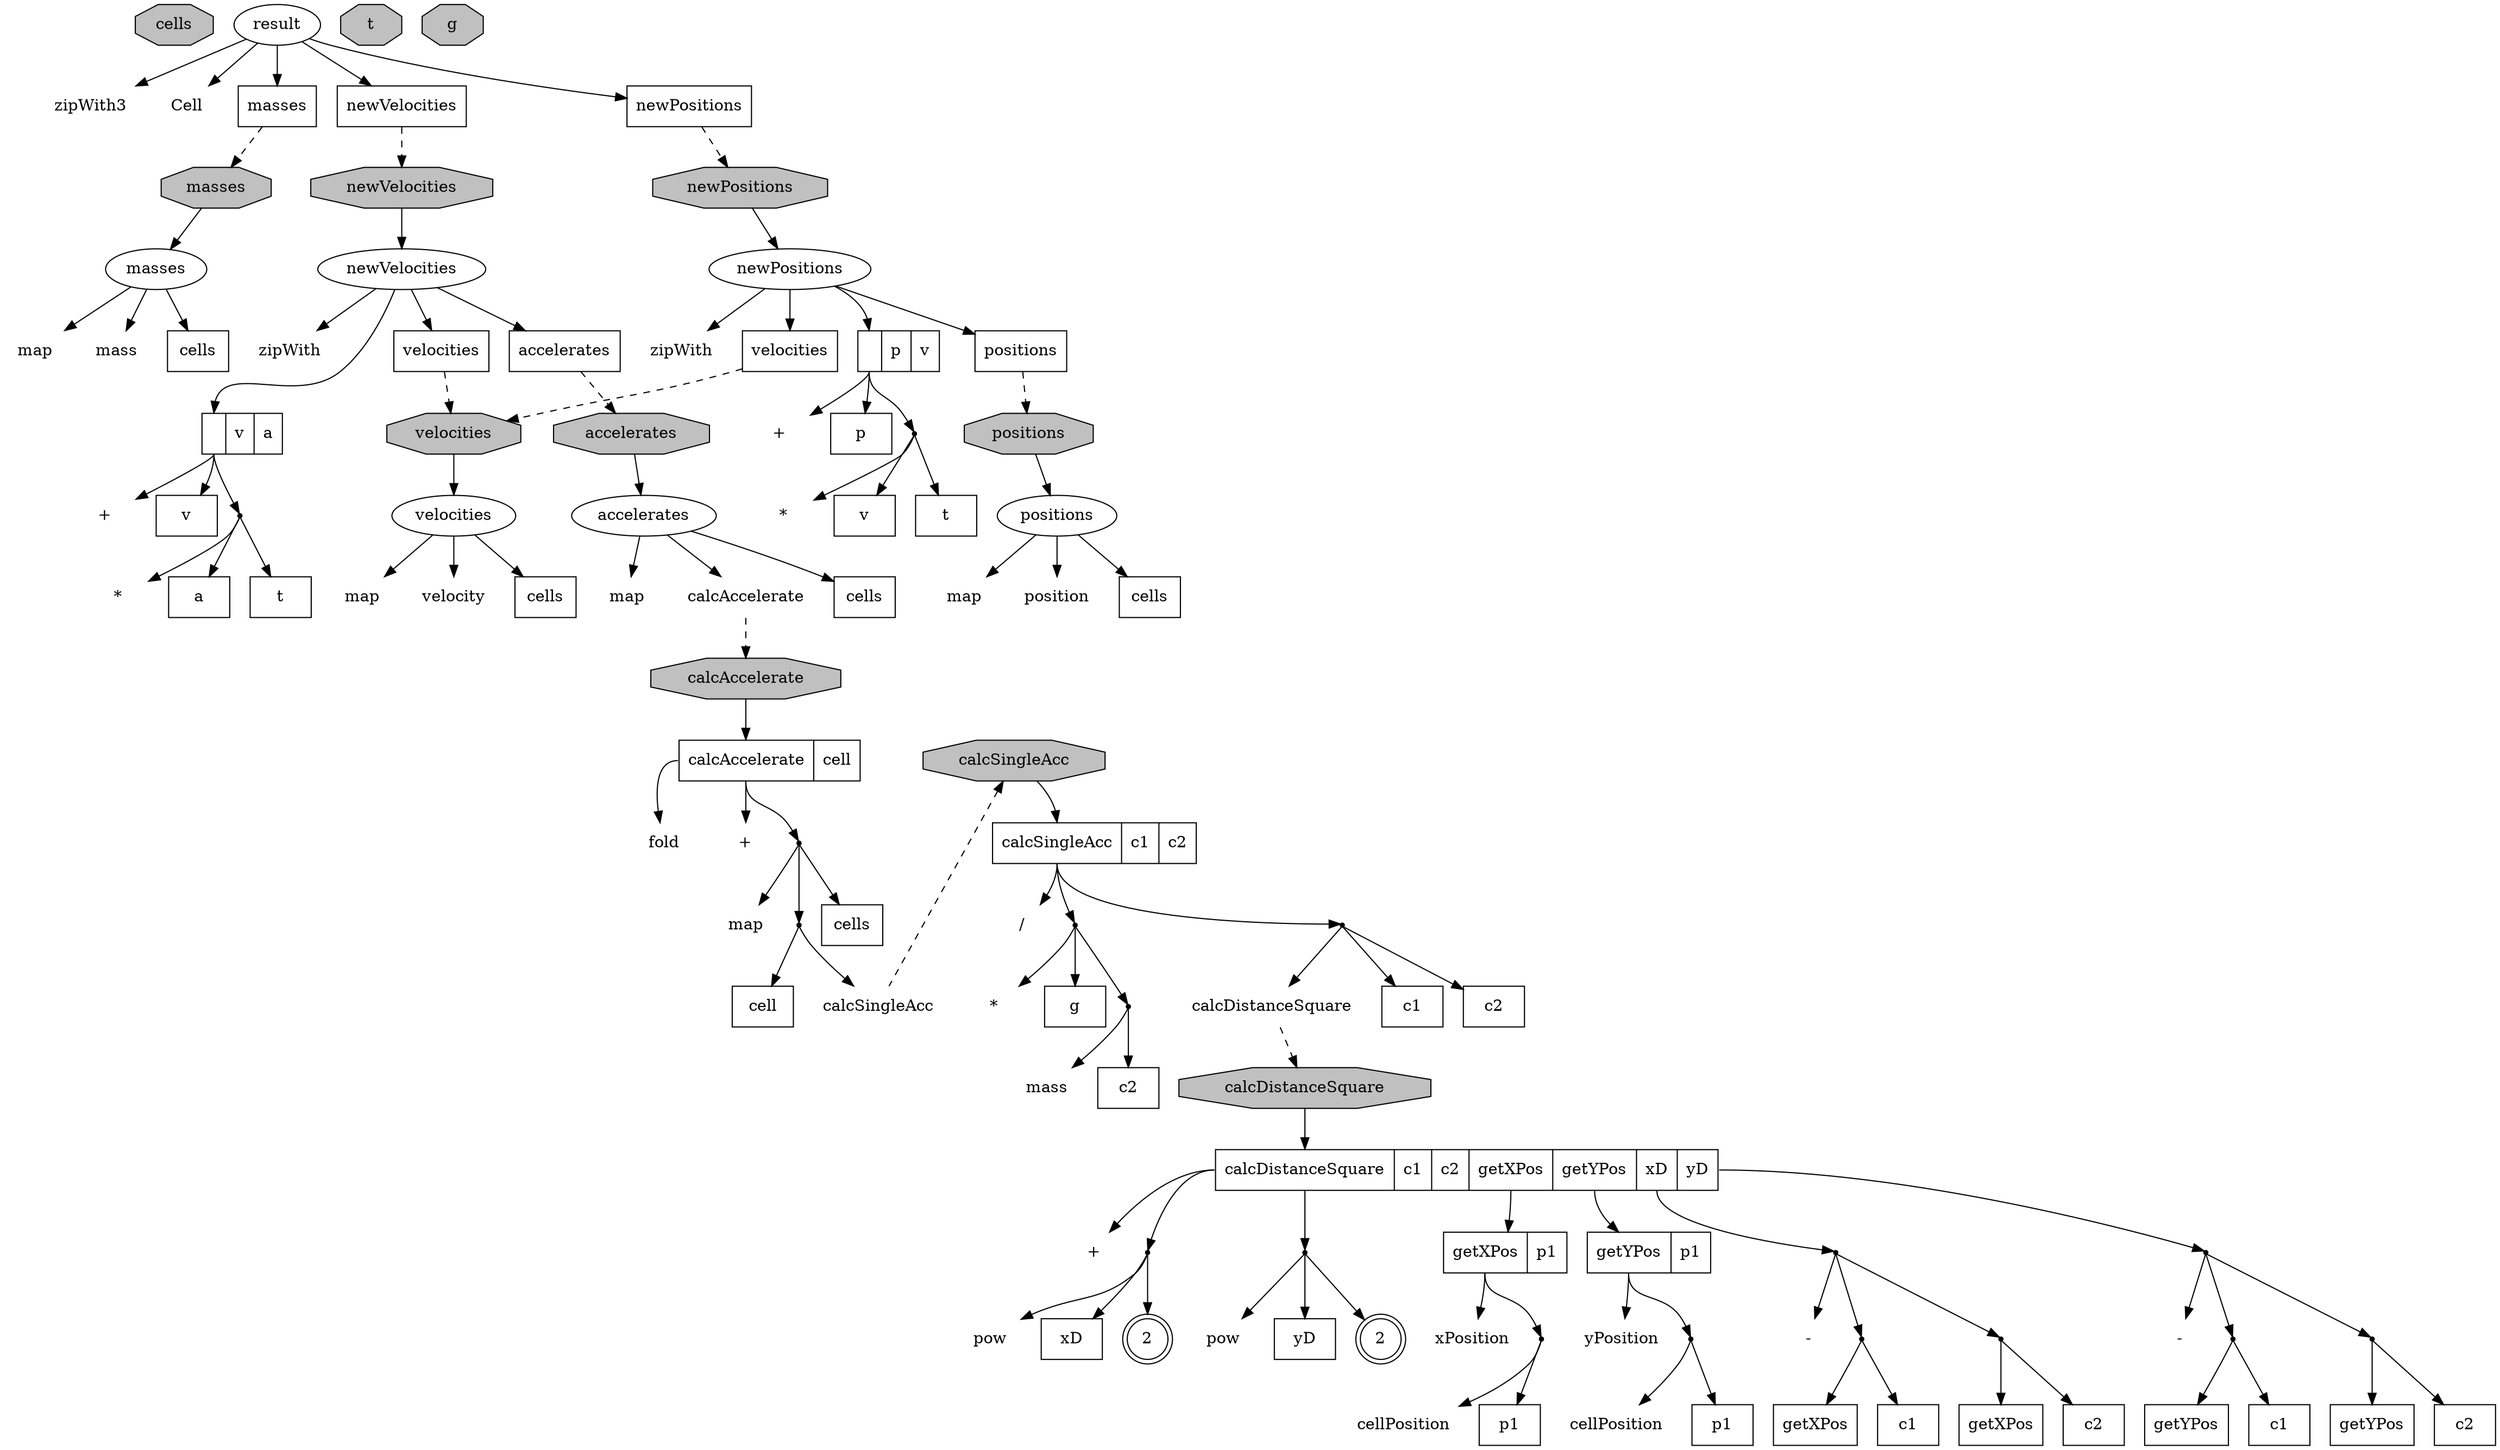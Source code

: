 digraph "G" {
	graph [
		fontsize = "14"
		fontname = "Times-Roman"
		fontcolor = "black"
	]
	node [
		fontsize = "14"
		fontname = "Times-Roman"
		fontcolor = "black"
		shape = "ellipse"
		style = "solid"
	]
	edge [
		fontsize = "14"
		fontname = "Times-Roman"
		fontcolor = "black"
		style = "solid"
	]
	"varscells" [
		fontsize = "14"
		fontname = "Times-Roman"
		fontcolor = "black"
		fillcolor = "gray"
		label = "cells"
		shape = "octagon"
		style = "filled"
	]
	"varsmasses" [
		fontsize = "14"
		fontname = "Times-Roman"
		fontcolor = "black"
		fillcolor = "gray"
		label = "masses"
		shape = "octagon"
		style = "filled"
	]
	"varspositions" [
		fontsize = "14"
		fontname = "Times-Roman"
		fontcolor = "black"
		fillcolor = "gray"
		label = "positions"
		shape = "octagon"
		style = "filled"
	]
	"varsvelocities" [
		fontsize = "14"
		fontname = "Times-Roman"
		fontcolor = "black"
		fillcolor = "gray"
		label = "velocities"
		shape = "octagon"
		style = "filled"
	]
	"varsaccelerates" [
		fontsize = "14"
		fontname = "Times-Roman"
		fontcolor = "black"
		fillcolor = "gray"
		label = "accelerates"
		shape = "octagon"
		style = "filled"
	]
	"varsnewvelocities" [
		fontsize = "14"
		fontname = "Times-Roman"
		fontcolor = "black"
		fillcolor = "gray"
		label = "newVelocities"
		shape = "octagon"
		style = "filled"
	]
	"varsnewpositions" [
		fontsize = "14"
		fontname = "Times-Roman"
		fontcolor = "black"
		fillcolor = "gray"
		label = "newPositions"
		shape = "octagon"
		style = "filled"
	]
	"varst" [
		fontsize = "14"
		fontname = "Times-Roman"
		fontcolor = "black"
		fillcolor = "gray"
		label = "t"
		shape = "octagon"
		style = "filled"
	]
	"varsg" [
		fontsize = "14"
		fontname = "Times-Roman"
		fontcolor = "black"
		fillcolor = "gray"
		label = "g"
		shape = "octagon"
		style = "filled"
	]
	"varscsa" [
		fontsize = "14"
		fontname = "Times-Roman"
		fontcolor = "black"
		fillcolor = "gray"
		label = "calcSingleAcc"
		shape = "octagon"
		style = "filled"
	]
	"varsca" [
		fontsize = "14"
		fontname = "Times-Roman"
		fontcolor = "black"
		fillcolor = "gray"
		label = "calcAccelerate"
		shape = "octagon"
		style = "filled"
	]
	"varscds" [
		fontsize = "14"
		fontname = "Times-Roman"
		fontcolor = "black"
		fillcolor = "gray"
		label = "calcDistanceSquare"
		shape = "octagon"
		style = "filled"
	]
	"ncsroot" [
		fontsize = "14"
		fontname = "Times-Roman"
		fontcolor = "black"
		label = "result"
		shape = "ellipse"
		style = "solid"
	]
	"ncszw3" [
		fontsize = "14"
		fontname = "Times-Roman"
		fontcolor = "black"
		label = "zipWith3"
		shape = "plaintext"
		style = "solid"
	]
	"ncsmkc" [
		fontsize = "14"
		fontname = "Times-Roman"
		fontcolor = "black"
		label = "Cell"
		shape = "plaintext"
		style = "solid"
	]
	"ncsms" [
		fontsize = "14"
		fontname = "Times-Roman"
		fontcolor = "black"
		label = "masses"
		shape = "box"
		style = "solid"
	]
	"ncsnvs" [
		fontsize = "14"
		fontname = "Times-Roman"
		fontcolor = "black"
		label = "newVelocities"
		shape = "box"
		style = "solid"
	]
	"ncsnps" [
		fontsize = "14"
		fontname = "Times-Roman"
		fontcolor = "black"
		label = "newPositions"
		shape = "box"
		style = "solid"
	]
	"msroot" [
		fontsize = "14"
		fontname = "Times-Roman"
		fontcolor = "black"
		label = "masses"
		shape = "ellipse"
		style = "solid"
	]
	"msmap" [
		fontsize = "14"
		fontname = "Times-Roman"
		fontcolor = "black"
		label = "map"
		shape = "plaintext"
		style = "solid"
	]
	"msmass" [
		fontsize = "14"
		fontname = "Times-Roman"
		fontcolor = "black"
		label = "mass"
		shape = "plaintext"
		style = "solid"
	]
	"mscells" [
		fontsize = "14"
		fontname = "Times-Roman"
		fontcolor = "black"
		label = "cells"
		shape = "box"
		style = "solid"
	]
	"psroot" [
		fontsize = "14"
		fontname = "Times-Roman"
		fontcolor = "black"
		label = "positions"
		shape = "ellipse"
		style = "solid"
	]
	"psmap" [
		fontsize = "14"
		fontname = "Times-Roman"
		fontcolor = "black"
		label = "map"
		shape = "plaintext"
		style = "solid"
	]
	"psposition" [
		fontsize = "14"
		fontname = "Times-Roman"
		fontcolor = "black"
		label = "position"
		shape = "plaintext"
		style = "solid"
	]
	"pscells" [
		fontsize = "14"
		fontname = "Times-Roman"
		fontcolor = "black"
		label = "cells"
		shape = "box"
		style = "solid"
	]
	"vsroot" [
		fontsize = "14"
		fontname = "Times-Roman"
		fontcolor = "black"
		label = "velocities"
		shape = "ellipse"
		style = "solid"
	]
	"vsmap" [
		fontsize = "14"
		fontname = "Times-Roman"
		fontcolor = "black"
		label = "map"
		shape = "plaintext"
		style = "solid"
	]
	"vsvelocity" [
		fontsize = "14"
		fontname = "Times-Roman"
		fontcolor = "black"
		label = "velocity"
		shape = "plaintext"
		style = "solid"
	]
	"vscells" [
		fontsize = "14"
		fontname = "Times-Roman"
		fontcolor = "black"
		label = "cells"
		shape = "box"
		style = "solid"
	]
	"cdsroot" [
		fontsize = "14"
		fontname = "Times-Roman"
		fontcolor = "black"
		label = "<p> calcDistanceSquare | c1 | c2 | <gx> getXPos | <gy> getYPos | <xd> xD | <yd> yD "
		shape = "record"
		style = "solid"
	]
	"cdsplus" [
		fontsize = "14"
		fontname = "Times-Roman"
		fontcolor = "black"
		label = "+"
		shape = "plaintext"
		style = "solid"
	]
	"cdst1" [
		fontsize = "14"
		fontname = "Times-Roman"
		fontcolor = "black"
		shape = "point"
		style = "solid"
	]
	"cdst2" [
		fontsize = "14"
		fontname = "Times-Roman"
		fontcolor = "black"
		shape = "point"
		style = "solid"
	]
	"cdspow1" [
		fontsize = "14"
		fontname = "Times-Roman"
		fontcolor = "black"
		label = "pow"
		shape = "plaintext"
		style = "solid"
	]
	"cdsxd" [
		fontsize = "14"
		fontname = "Times-Roman"
		fontcolor = "black"
		label = "xD"
		shape = "box"
		style = "solid"
	]
	"cdsl1" [
		fontsize = "14"
		fontname = "Times-Roman"
		fontcolor = "black"
		label = "2"
		shape = "doublecircle"
		style = "solid"
	]
	"cdspow2" [
		fontsize = "14"
		fontname = "Times-Roman"
		fontcolor = "black"
		label = "pow"
		shape = "plaintext"
		style = "solid"
	]
	"cdsyd" [
		fontsize = "14"
		fontname = "Times-Roman"
		fontcolor = "black"
		label = "yD"
		shape = "box"
		style = "solid"
	]
	"cdsl2" [
		fontsize = "14"
		fontname = "Times-Roman"
		fontcolor = "black"
		label = "2"
		shape = "doublecircle"
		style = "solid"
	]
	"cdsgx" [
		fontsize = "14"
		fontname = "Times-Roman"
		fontcolor = "black"
		label = "<p> getXPos | p1"
		shape = "record"
		style = "solid"
	]
	"cdsgy" [
		fontsize = "14"
		fontname = "Times-Roman"
		fontcolor = "black"
		label = "<p> getYPos | p1"
		shape = "record"
		style = "solid"
	]
	"cdsgxxp" [
		fontsize = "14"
		fontname = "Times-Roman"
		fontcolor = "black"
		label = "xPosition"
		shape = "plaintext"
		style = "solid"
	]
	"cdsgxt1" [
		fontsize = "14"
		fontname = "Times-Roman"
		fontcolor = "black"
		shape = "point"
		style = "solid"
	]
	"cdsgxcp" [
		fontsize = "14"
		fontname = "Times-Roman"
		fontcolor = "black"
		label = "cellPosition"
		shape = "plaintext"
		style = "solid"
	]
	"cdsgxp1" [
		fontsize = "14"
		fontname = "Times-Roman"
		fontcolor = "black"
		label = "p1"
		shape = "box"
		style = "solid"
	]
	"cdsgyyp" [
		fontsize = "14"
		fontname = "Times-Roman"
		fontcolor = "black"
		label = "yPosition"
		shape = "plaintext"
		style = "solid"
	]
	"cdsgyt1" [
		fontsize = "14"
		fontname = "Times-Roman"
		fontcolor = "black"
		shape = "point"
		style = "solid"
	]
	"cdsgycp" [
		fontsize = "14"
		fontname = "Times-Roman"
		fontcolor = "black"
		label = "cellPosition"
		shape = "plaintext"
		style = "solid"
	]
	"cdsgyp1" [
		fontsize = "14"
		fontname = "Times-Roman"
		fontcolor = "black"
		label = "p1"
		shape = "box"
		style = "solid"
	]
	"cdsxdt" [
		fontsize = "14"
		fontname = "Times-Roman"
		fontcolor = "black"
		shape = "point"
		style = "solid"
	]
	"cdsydt" [
		fontsize = "14"
		fontname = "Times-Roman"
		fontcolor = "black"
		shape = "point"
		style = "solid"
	]
	"cdsxdtminus" [
		fontsize = "14"
		fontname = "Times-Roman"
		fontcolor = "black"
		label = "-"
		shape = "plaintext"
		style = "solid"
	]
	"cdsxdtt1" [
		fontsize = "14"
		fontname = "Times-Roman"
		fontcolor = "black"
		shape = "point"
		style = "solid"
	]
	"cdsxdtt2" [
		fontsize = "14"
		fontname = "Times-Roman"
		fontcolor = "black"
		shape = "point"
		style = "solid"
	]
	"cdsxdtgx1" [
		fontsize = "14"
		fontname = "Times-Roman"
		fontcolor = "black"
		label = "getXPos"
		shape = "box"
		style = "solid"
	]
	"cdsxdtgx2" [
		fontsize = "14"
		fontname = "Times-Roman"
		fontcolor = "black"
		label = "getXPos"
		shape = "box"
		style = "solid"
	]
	"cdsxdtc1" [
		fontsize = "14"
		fontname = "Times-Roman"
		fontcolor = "black"
		label = "c1"
		shape = "box"
		style = "solid"
	]
	"cdsxdtc2" [
		fontsize = "14"
		fontname = "Times-Roman"
		fontcolor = "black"
		label = "c2"
		shape = "box"
		style = "solid"
	]
	"cdsydtminus" [
		fontsize = "14"
		fontname = "Times-Roman"
		fontcolor = "black"
		label = "-"
		shape = "plaintext"
		style = "solid"
	]
	"cdsydtt1" [
		fontsize = "14"
		fontname = "Times-Roman"
		fontcolor = "black"
		shape = "point"
		style = "solid"
	]
	"cdsydtt2" [
		fontsize = "14"
		fontname = "Times-Roman"
		fontcolor = "black"
		shape = "point"
		style = "solid"
	]
	"cdsydtgy1" [
		fontsize = "14"
		fontname = "Times-Roman"
		fontcolor = "black"
		label = "getYPos"
		shape = "box"
		style = "solid"
	]
	"cdsydtgy2" [
		fontsize = "14"
		fontname = "Times-Roman"
		fontcolor = "black"
		label = "getYPos"
		shape = "box"
		style = "solid"
	]
	"cdsydtc1" [
		fontsize = "14"
		fontname = "Times-Roman"
		fontcolor = "black"
		label = "c1"
		shape = "box"
		style = "solid"
	]
	"cdsydtc2" [
		fontsize = "14"
		fontname = "Times-Roman"
		fontcolor = "black"
		label = "c2"
		shape = "box"
		style = "solid"
	]
	"csaroot" [
		fontsize = "14"
		fontname = "Times-Roman"
		fontcolor = "black"
		label = "<p> calcSingleAcc | c1 | c2"
		shape = "record"
		style = "solid"
	]
	"csadiv" [
		fontsize = "14"
		fontname = "Times-Roman"
		fontcolor = "black"
		label = "/"
		shape = "plaintext"
		style = "solid"
	]
	"csat1" [
		fontsize = "14"
		fontname = "Times-Roman"
		fontcolor = "black"
		label = ""
		shape = "point"
		style = "solid"
	]
	"csamul" [
		fontsize = "14"
		fontname = "Times-Roman"
		fontcolor = "black"
		label = "*"
		shape = "plaintext"
		style = "solid"
	]
	"csag" [
		fontsize = "14"
		fontname = "Times-Roman"
		fontcolor = "black"
		label = "g"
		shape = "box"
		style = "solid"
	]
	"csat3" [
		fontsize = "14"
		fontname = "Times-Roman"
		fontcolor = "black"
		label = ""
		shape = "point"
		style = "solid"
	]
	"csamass" [
		fontsize = "14"
		fontname = "Times-Roman"
		fontcolor = "black"
		label = "mass"
		shape = "plaintext"
		style = "solid"
	]
	"csac21" [
		fontsize = "14"
		fontname = "Times-Roman"
		fontcolor = "black"
		label = "c2"
		shape = "box"
		style = "solid"
	]
	"csat2" [
		fontsize = "14"
		fontname = "Times-Roman"
		fontcolor = "black"
		label = ""
		shape = "point"
		style = "solid"
	]
	"csacds" [
		fontsize = "14"
		fontname = "Times-Roman"
		fontcolor = "black"
		label = "calcDistanceSquare"
		shape = "plaintext"
		style = "solid"
	]
	"csac1" [
		fontsize = "14"
		fontname = "Times-Roman"
		fontcolor = "black"
		label = "c1"
		shape = "box"
		style = "solid"
	]
	"csac22" [
		fontsize = "14"
		fontname = "Times-Roman"
		fontcolor = "black"
		label = "c2"
		shape = "box"
		style = "solid"
	]
	"caroot" [
		fontsize = "14"
		fontname = "Times-Roman"
		fontcolor = "black"
		label = "<p> calcAccelerate | cell"
		shape = "record"
		style = "solid"
	]
	"cafold" [
		fontsize = "14"
		fontname = "Times-Roman"
		fontcolor = "black"
		label = "fold"
		shape = "plaintext"
		style = "solid"
	]
	"caplus" [
		fontsize = "14"
		fontname = "Times-Roman"
		fontcolor = "black"
		label = "+"
		shape = "plaintext"
		style = "solid"
	]
	"cat1" [
		fontsize = "14"
		fontname = "Times-Roman"
		fontcolor = "black"
		label = ""
		shape = "point"
		style = "solid"
	]
	"camap" [
		fontsize = "14"
		fontname = "Times-Roman"
		fontcolor = "black"
		label = "map"
		shape = "plaintext"
		style = "solid"
	]
	"cat2" [
		fontsize = "14"
		fontname = "Times-Roman"
		fontcolor = "black"
		label = ""
		shape = "point"
		style = "solid"
	]
	"cacsa" [
		fontsize = "14"
		fontname = "Times-Roman"
		fontcolor = "black"
		label = "calcSingleAcc"
		shape = "plaintext"
		style = "solid"
	]
	"cacell" [
		fontsize = "14"
		fontname = "Times-Roman"
		fontcolor = "black"
		label = "cell"
		shape = "box"
		style = "solid"
	]
	"cacells" [
		fontsize = "14"
		fontname = "Times-Roman"
		fontcolor = "black"
		label = "cells"
		shape = "box"
		style = "solid"
	]
	"asroot" [
		fontsize = "14"
		fontname = "Times-Roman"
		fontcolor = "black"
		label = "accelerates"
		shape = "ellipse"
		style = "solid"
	]
	"asmap" [
		fontsize = "14"
		fontname = "Times-Roman"
		fontcolor = "black"
		label = "map"
		shape = "plaintext"
		style = "solid"
	]
	"asca" [
		fontsize = "14"
		fontname = "Times-Roman"
		fontcolor = "black"
		label = "calcAccelerate"
		shape = "plaintext"
		style = "solid"
	]
	"ascells" [
		fontsize = "14"
		fontname = "Times-Roman"
		fontcolor = "black"
		label = "cells"
		shape = "box"
		style = "solid"
	]
	"nvsroot" [
		fontsize = "14"
		fontname = "Times-Roman"
		fontcolor = "black"
		label = "newVelocities"
		shape = "ellipse"
		style = "solid"
	]
	"nvszw" [
		fontsize = "14"
		fontname = "Times-Roman"
		fontcolor = "black"
		label = "zipWith"
		shape = "plaintext"
		style = "solid"
	]
	"nvslbd1root" [
		fontsize = "14"
		fontname = "Times-Roman"
		fontcolor = "black"
		label = "<p> | v | a"
		shape = "record"
		style = "solid"
	]
	"nvslbd1plus" [
		fontsize = "14"
		fontname = "Times-Roman"
		fontcolor = "black"
		label = "+"
		shape = "plaintext"
		style = "solid"
	]
	"nvslbd1v" [
		fontsize = "14"
		fontname = "Times-Roman"
		fontcolor = "black"
		label = "v"
		shape = "box"
		style = "solid"
	]
	"nvslbd1t1" [
		fontsize = "14"
		fontname = "Times-Roman"
		fontcolor = "black"
		label = ""
		shape = "point"
		style = "solid"
	]
	"nvslbd1mul" [
		fontsize = "14"
		fontname = "Times-Roman"
		fontcolor = "black"
		label = "*"
		shape = "plaintext"
		style = "solid"
	]
	"nvslbd1a" [
		fontsize = "14"
		fontname = "Times-Roman"
		fontcolor = "black"
		label = "a"
		shape = "box"
		style = "solid"
	]
	"nvslbd1t" [
		fontsize = "14"
		fontname = "Times-Roman"
		fontcolor = "black"
		label = "t"
		shape = "box"
		style = "solid"
	]
	"nvsvelocities" [
		fontsize = "14"
		fontname = "Times-Roman"
		fontcolor = "black"
		label = "velocities"
		shape = "box"
		style = "solid"
	]
	"nvsaccelerates" [
		fontsize = "14"
		fontname = "Times-Roman"
		fontcolor = "black"
		label = "accelerates"
		shape = "box"
		style = "solid"
	]
	"npsroot" [
		fontsize = "14"
		fontname = "Times-Roman"
		fontcolor = "black"
		label = "newPositions"
		shape = "ellipse"
		style = "solid"
	]
	"npszw" [
		fontsize = "14"
		fontname = "Times-Roman"
		fontcolor = "black"
		label = "zipWith"
		shape = "plaintext"
		style = "solid"
	]
	"npslbd1root" [
		fontsize = "14"
		fontname = "Times-Roman"
		fontcolor = "black"
		label = "<p> | p | v"
		shape = "record"
		style = "solid"
	]
	"npslbd1plus" [
		fontsize = "14"
		fontname = "Times-Roman"
		fontcolor = "black"
		label = "+"
		shape = "plaintext"
		style = "solid"
	]
	"npslbd1p" [
		fontsize = "14"
		fontname = "Times-Roman"
		fontcolor = "black"
		label = "p"
		shape = "box"
		style = "solid"
	]
	"npslbd1t1" [
		fontsize = "14"
		fontname = "Times-Roman"
		fontcolor = "black"
		label = ""
		shape = "point"
		style = "solid"
	]
	"npslbd1mul" [
		fontsize = "14"
		fontname = "Times-Roman"
		fontcolor = "black"
		label = "*"
		shape = "plaintext"
		style = "solid"
	]
	"npslbd1v" [
		fontsize = "14"
		fontname = "Times-Roman"
		fontcolor = "black"
		label = "v"
		shape = "box"
		style = "solid"
	]
	"npslbd1t" [
		fontsize = "14"
		fontname = "Times-Roman"
		fontcolor = "black"
		label = "t"
		shape = "box"
		style = "solid"
	]
	"npspositions" [
		fontsize = "14"
		fontname = "Times-Roman"
		fontcolor = "black"
		label = "positions"
		shape = "box"
		style = "solid"
	]
	"npsvelocities" [
		fontsize = "14"
		fontname = "Times-Roman"
		fontcolor = "black"
		label = "velocities"
		shape = "box"
		style = "solid"
	]
	subgraph "vars" {
		graph [
			fontsize = "14"
			fontname = "Times-Roman"
			fontcolor = "black"
			rankdir = "LR"
		]
		node [
			fontsize = "14"
			fontname = "Times-Roman"
			fontcolor = "black"
			fillcolor = "gray"
			shape = "octagon"
			style = "filled"
		]
		edge [
			fontsize = "14"
			fontname = "Times-Roman"
			fontcolor = "black"
			style = "solid"
		]
		"varscells"
		"varsmasses"
		"varspositions"
		"varsvelocities"
		"varsaccelerates"
		"varsnewvelocities"
		"varsnewpositions"
		"varst"
		"varsg"
		"varscsa"
		"varsca"
		"varscds"
	}
	subgraph "ncs" {
		graph [
			fontsize = "14"
			fontname = "Times-Roman"
			fontcolor = "black"
		]
		node [
			fontsize = "14"
			fontname = "Times-Roman"
			fontcolor = "black"
			shape = "ellipse"
			style = "solid"
		]
		edge [
			fontsize = "14"
			fontname = "Times-Roman"
			fontcolor = "black"
			style = "solid"
		]
		"ncsroot"
		"ncszw3"
		"ncsmkc"
		"ncsms"
		"ncsnvs"
		"ncsnps"
	}
	subgraph "ms" {
		graph [
			fontsize = "14"
			fontname = "Times-Roman"
			fontcolor = "black"
		]
		node [
			fontsize = "14"
			fontname = "Times-Roman"
			fontcolor = "black"
			shape = "ellipse"
			style = "solid"
		]
		edge [
			fontsize = "14"
			fontname = "Times-Roman"
			fontcolor = "black"
			style = "solid"
		]
		"msroot"
		"msmap"
		"msmass"
		"mscells"
	}
	subgraph "ps" {
		graph [
			fontsize = "14"
			fontname = "Times-Roman"
			fontcolor = "black"
		]
		node [
			fontsize = "14"
			fontname = "Times-Roman"
			fontcolor = "black"
			shape = "ellipse"
			style = "solid"
		]
		edge [
			fontsize = "14"
			fontname = "Times-Roman"
			fontcolor = "black"
			style = "solid"
		]
		"psroot"
		"psmap"
		"psposition"
		"pscells"
	}
	subgraph "vs" {
		graph [
			fontsize = "14"
			fontname = "Times-Roman"
			fontcolor = "black"
		]
		node [
			fontsize = "14"
			fontname = "Times-Roman"
			fontcolor = "black"
			shape = "ellipse"
			style = "solid"
		]
		edge [
			fontsize = "14"
			fontname = "Times-Roman"
			fontcolor = "black"
			style = "solid"
		]
		"vsroot"
		"vsmap"
		"vsvelocity"
		"vscells"
	}
	subgraph "cds" {
		graph [
			fontsize = "14"
			fontname = "Times-Roman"
			fontcolor = "black"
		]
		node [
			fontsize = "14"
			fontname = "Times-Roman"
			fontcolor = "black"
			shape = "point"
			style = "solid"
		]
		edge [
			fontsize = "14"
			fontname = "Times-Roman"
			fontcolor = "black"
			style = "solid"
		]
		"cdsroot"
		"cdsplus"
		"cdst1"
		"cdst2"
		"cdspow1"
		"cdsxd"
		"cdsl1"
		"cdspow2"
		"cdsyd"
		"cdsl2"
		"cdsgx"
		"cdsgy"
		"cdsgxxp"
		"cdsgxt1"
		"cdsgxcp"
		"cdsgxp1"
		"cdsgyyp"
		"cdsgyt1"
		"cdsgycp"
		"cdsgyp1"
		"cdsxdt"
		"cdsydt"
		"cdsxdtminus"
		"cdsxdtt1"
		"cdsxdtt2"
		"cdsxdtgx1"
		"cdsxdtgx2"
		"cdsxdtc1"
		"cdsxdtc2"
		"cdsydtminus"
		"cdsydtt1"
		"cdsydtt2"
		"cdsydtgy1"
		"cdsydtgy2"
		"cdsydtc1"
		"cdsydtc2"
	}
	subgraph "csa" {
		graph [
			fontsize = "14"
			fontname = "Times-Roman"
			fontcolor = "black"
		]
		node [
			fontsize = "14"
			fontname = "Times-Roman"
			fontcolor = "black"
			shape = "point"
			style = "solid"
		]
		edge [
			fontsize = "14"
			fontname = "Times-Roman"
			fontcolor = "black"
			style = "solid"
		]
		"csaroot"
		"csadiv"
		"csat1"
		"csamul"
		"csag"
		"csat3"
		"csamass"
		"csac21"
		"csat2"
		"csacds"
		"csac1"
		"csac22"
	}
	subgraph "ca" {
		graph [
			fontsize = "14"
			fontname = "Times-Roman"
			fontcolor = "black"
		]
		node [
			fontsize = "14"
			fontname = "Times-Roman"
			fontcolor = "black"
			shape = "ellipse"
			style = "solid"
		]
		edge [
			fontsize = "14"
			fontname = "Times-Roman"
			fontcolor = "black"
			style = "solid"
		]
		"caroot"
		"cafold"
		"caplus"
		"cat1"
		"camap"
		"cat2"
		"cacsa"
		"cacell"
		"cacells"
	}
	subgraph "as" {
		graph [
			fontsize = "14"
			fontname = "Times-Roman"
			fontcolor = "black"
		]
		node [
			fontsize = "14"
			fontname = "Times-Roman"
			fontcolor = "black"
			shape = "ellipse"
			style = "solid"
		]
		edge [
			fontsize = "14"
			fontname = "Times-Roman"
			fontcolor = "black"
			style = "solid"
		]
		"asroot"
		"asmap"
		"asca"
		"ascells"
	}
	subgraph "nvs" {
		graph [
			fontsize = "14"
			fontname = "Times-Roman"
			fontcolor = "black"
		]
		node [
			fontsize = "14"
			fontname = "Times-Roman"
			fontcolor = "black"
			shape = "ellipse"
			style = "solid"
		]
		edge [
			fontsize = "14"
			fontname = "Times-Roman"
			fontcolor = "black"
			style = "solid"
		]
		"nvsroot"
		"nvszw"
		"nvslbd1root"
		"nvslbd1plus"
		"nvslbd1v"
		"nvslbd1t1"
		"nvslbd1mul"
		"nvslbd1a"
		"nvslbd1t"
		"nvsvelocities"
		"nvsaccelerates"
		subgraph "nvslbd1" {
			graph [
				fontsize = "14"
				fontname = "Times-Roman"
				fontcolor = "black"
			]
			node [
				fontsize = "14"
				fontname = "Times-Roman"
				fontcolor = "black"
				shape = "ellipse"
				style = "solid"
			]
			edge [
				fontsize = "14"
				fontname = "Times-Roman"
				fontcolor = "black"
				style = "solid"
			]
			"nvslbd1root"
			"nvslbd1plus"
			"nvslbd1v"
			"nvslbd1t1"
			"nvslbd1mul"
			"nvslbd1a"
			"nvslbd1t"
		}
	}
	subgraph "nps" {
		graph [
			fontsize = "14"
			fontname = "Times-Roman"
			fontcolor = "black"
		]
		node [
			fontsize = "14"
			fontname = "Times-Roman"
			fontcolor = "black"
			shape = "ellipse"
			style = "solid"
		]
		edge [
			fontsize = "14"
			fontname = "Times-Roman"
			fontcolor = "black"
			style = "solid"
		]
		"npsroot"
		"npszw"
		"npslbd1root"
		"npslbd1plus"
		"npslbd1p"
		"npslbd1t1"
		"npslbd1mul"
		"npslbd1v"
		"npslbd1t"
		"npspositions"
		"npsvelocities"
		subgraph "npslbd1" {
			graph [
				fontsize = "14"
				fontname = "Times-Roman"
				fontcolor = "black"
			]
			node [
				fontsize = "14"
				fontname = "Times-Roman"
				fontcolor = "black"
				shape = "ellipse"
				style = "solid"
			]
			edge [
				fontsize = "14"
				fontname = "Times-Roman"
				fontcolor = "black"
				style = "solid"
			]
			"npslbd1root"
			"npslbd1plus"
			"npslbd1p"
			"npslbd1t1"
			"npslbd1mul"
			"npslbd1v"
			"npslbd1t"
		}
	}
	{
		graph [
			fontsize = "14"
			fontname = "Times-Roman"
			fontcolor = "black"
			rank = "same"
		]
		node [
			fontsize = "14"
			fontname = "Times-Roman"
			fontcolor = "black"
			shape = "ellipse"
			style = "solid"
		]
		edge [
			fontsize = "14"
			fontname = "Times-Roman"
			fontcolor = "black"
			style = "solid"
		]
		"varsvelocities"
		"nvslbd1root"
	}
	{
		graph [
			fontsize = "14"
			fontname = "Times-Roman"
			fontcolor = "black"
			rank = "same"
		]
		node [
			fontsize = "14"
			fontname = "Times-Roman"
			fontcolor = "black"
			shape = "ellipse"
			style = "solid"
		]
		edge [
			fontsize = "14"
			fontname = "Times-Roman"
			fontcolor = "black"
			style = "solid"
		]
		"varscsa"
		"caroot"
	}
	"ncsroot" -> "ncszw3" [
		fontsize = "14"
		fontname = "Times-Roman"
		fontcolor = "black"
		style = "solid"
	]
	"ncsroot" -> "ncsmkc" [
		fontsize = "14"
		fontname = "Times-Roman"
		fontcolor = "black"
		style = "solid"
	]
	"ncsroot" -> "ncsms" [
		fontsize = "14"
		fontname = "Times-Roman"
		fontcolor = "black"
		style = "solid"
	]
	"ncsroot" -> "ncsnps" [
		fontsize = "14"
		fontname = "Times-Roman"
		fontcolor = "black"
		style = "solid"
	]
	"ncsroot" -> "ncsnvs" [
		fontsize = "14"
		fontname = "Times-Roman"
		fontcolor = "black"
		style = "solid"
	]
	"msroot" -> "msmap" [
		fontsize = "14"
		fontname = "Times-Roman"
		fontcolor = "black"
		style = "solid"
	]
	"msroot" -> "msmass" [
		fontsize = "14"
		fontname = "Times-Roman"
		fontcolor = "black"
		style = "solid"
	]
	"msroot" -> "mscells" [
		fontsize = "14"
		fontname = "Times-Roman"
		fontcolor = "black"
		style = "solid"
	]
	"psroot" -> "psmap" [
		fontsize = "14"
		fontname = "Times-Roman"
		fontcolor = "black"
		style = "solid"
	]
	"psroot" -> "psposition" [
		fontsize = "14"
		fontname = "Times-Roman"
		fontcolor = "black"
		style = "solid"
	]
	"psroot" -> "pscells" [
		fontsize = "14"
		fontname = "Times-Roman"
		fontcolor = "black"
		style = "solid"
	]
	"vsroot" -> "vsmap" [
		fontsize = "14"
		fontname = "Times-Roman"
		fontcolor = "black"
		style = "solid"
	]
	"vsroot" -> "vsvelocity" [
		fontsize = "14"
		fontname = "Times-Roman"
		fontcolor = "black"
		style = "solid"
	]
	"vsroot" -> "vscells" [
		fontsize = "14"
		fontname = "Times-Roman"
		fontcolor = "black"
		style = "solid"
	]
	"cdsroot":"p" -> "cdsplus" [
		fontsize = "14"
		fontname = "Times-Roman"
		fontcolor = "black"
		style = "solid"
	]
	"cdsroot":"p" -> "cdst1" [
		fontsize = "14"
		fontname = "Times-Roman"
		fontcolor = "black"
		style = "solid"
	]
	"cdsroot":"p" -> "cdst2" [
		fontsize = "14"
		fontname = "Times-Roman"
		fontcolor = "black"
		style = "solid"
	]
	"cdst1" -> "cdspow1" [
		fontsize = "14"
		fontname = "Times-Roman"
		fontcolor = "black"
		style = "solid"
	]
	"cdst1" -> "cdsxd" [
		fontsize = "14"
		fontname = "Times-Roman"
		fontcolor = "black"
		style = "solid"
	]
	"cdst1" -> "cdsl1" [
		fontsize = "14"
		fontname = "Times-Roman"
		fontcolor = "black"
		style = "solid"
	]
	"cdst2" -> "cdspow2" [
		fontsize = "14"
		fontname = "Times-Roman"
		fontcolor = "black"
		style = "solid"
	]
	"cdst2" -> "cdsyd" [
		fontsize = "14"
		fontname = "Times-Roman"
		fontcolor = "black"
		style = "solid"
	]
	"cdst2" -> "cdsl2" [
		fontsize = "14"
		fontname = "Times-Roman"
		fontcolor = "black"
		style = "solid"
	]
	"cdsroot":"gx" -> "cdsgx" [
		fontsize = "14"
		fontname = "Times-Roman"
		fontcolor = "black"
		style = "solid"
	]
	"cdsroot":"gy" -> "cdsgy" [
		fontsize = "14"
		fontname = "Times-Roman"
		fontcolor = "black"
		style = "solid"
	]
	"cdsgx":"p" -> "cdsgxxp" [
		fontsize = "14"
		fontname = "Times-Roman"
		fontcolor = "black"
		style = "solid"
	]
	"cdsgx":"p" -> "cdsgxt1" [
		fontsize = "14"
		fontname = "Times-Roman"
		fontcolor = "black"
		style = "solid"
	]
	"cdsgxt1" -> "cdsgxcp" [
		fontsize = "14"
		fontname = "Times-Roman"
		fontcolor = "black"
		style = "solid"
	]
	"cdsgxt1" -> "cdsgxp1" [
		fontsize = "14"
		fontname = "Times-Roman"
		fontcolor = "black"
		style = "solid"
	]
	"cdsgy":"p" -> "cdsgyyp" [
		fontsize = "14"
		fontname = "Times-Roman"
		fontcolor = "black"
		style = "solid"
	]
	"cdsgy":"p" -> "cdsgyt1" [
		fontsize = "14"
		fontname = "Times-Roman"
		fontcolor = "black"
		style = "solid"
	]
	"cdsgyt1" -> "cdsgycp" [
		fontsize = "14"
		fontname = "Times-Roman"
		fontcolor = "black"
		style = "solid"
	]
	"cdsgyt1" -> "cdsgyp1" [
		fontsize = "14"
		fontname = "Times-Roman"
		fontcolor = "black"
		style = "solid"
	]
	"cdsroot":"xd" -> "cdsxdt" [
		fontsize = "14"
		fontname = "Times-Roman"
		fontcolor = "black"
		style = "solid"
	]
	"cdsroot":"yd" -> "cdsydt" [
		fontsize = "14"
		fontname = "Times-Roman"
		fontcolor = "black"
		style = "solid"
	]
	"cdsxdt" -> "cdsxdtminus" [
		fontsize = "14"
		fontname = "Times-Roman"
		fontcolor = "black"
		style = "solid"
	]
	"cdsxdt" -> "cdsxdtt1" [
		fontsize = "14"
		fontname = "Times-Roman"
		fontcolor = "black"
		style = "solid"
	]
	"cdsxdt" -> "cdsxdtt2" [
		fontsize = "14"
		fontname = "Times-Roman"
		fontcolor = "black"
		style = "solid"
	]
	"cdsxdtt1" -> "cdsxdtgx1" [
		fontsize = "14"
		fontname = "Times-Roman"
		fontcolor = "black"
		style = "solid"
	]
	"cdsxdtt1" -> "cdsxdtc1" [
		fontsize = "14"
		fontname = "Times-Roman"
		fontcolor = "black"
		style = "solid"
	]
	"cdsxdtt2" -> "cdsxdtgx2" [
		fontsize = "14"
		fontname = "Times-Roman"
		fontcolor = "black"
		style = "solid"
	]
	"cdsxdtt2" -> "cdsxdtc2" [
		fontsize = "14"
		fontname = "Times-Roman"
		fontcolor = "black"
		style = "solid"
	]
	"cdsydt" -> "cdsydtminus" [
		fontsize = "14"
		fontname = "Times-Roman"
		fontcolor = "black"
		style = "solid"
	]
	"cdsydt" -> "cdsydtt1" [
		fontsize = "14"
		fontname = "Times-Roman"
		fontcolor = "black"
		style = "solid"
	]
	"cdsydt" -> "cdsydtt2" [
		fontsize = "14"
		fontname = "Times-Roman"
		fontcolor = "black"
		style = "solid"
	]
	"cdsydtt1" -> "cdsydtgy1" [
		fontsize = "14"
		fontname = "Times-Roman"
		fontcolor = "black"
		style = "solid"
	]
	"cdsydtt1" -> "cdsydtc1" [
		fontsize = "14"
		fontname = "Times-Roman"
		fontcolor = "black"
		style = "solid"
	]
	"cdsydtt2" -> "cdsydtgy2" [
		fontsize = "14"
		fontname = "Times-Roman"
		fontcolor = "black"
		style = "solid"
	]
	"cdsydtt2" -> "cdsydtc2" [
		fontsize = "14"
		fontname = "Times-Roman"
		fontcolor = "black"
		style = "solid"
	]
	"csaroot":"p" -> "csadiv" [
		fontsize = "14"
		fontname = "Times-Roman"
		fontcolor = "black"
		style = "solid"
	]
	"csaroot":"p" -> "csat1" [
		fontsize = "14"
		fontname = "Times-Roman"
		fontcolor = "black"
		style = "solid"
	]
	"csaroot":"p" -> "csat2" [
		fontsize = "14"
		fontname = "Times-Roman"
		fontcolor = "black"
		style = "solid"
	]
	"csat1" -> "csamul" [
		fontsize = "14"
		fontname = "Times-Roman"
		fontcolor = "black"
		style = "solid"
	]
	"csat1" -> "csag" [
		fontsize = "14"
		fontname = "Times-Roman"
		fontcolor = "black"
		style = "solid"
	]
	"csat1" -> "csat3" [
		fontsize = "14"
		fontname = "Times-Roman"
		fontcolor = "black"
		style = "solid"
	]
	"csat3" -> "csamass" [
		fontsize = "14"
		fontname = "Times-Roman"
		fontcolor = "black"
		style = "solid"
	]
	"csat3" -> "csac21" [
		fontsize = "14"
		fontname = "Times-Roman"
		fontcolor = "black"
		style = "solid"
	]
	"csat2" -> "csacds" [
		fontsize = "14"
		fontname = "Times-Roman"
		fontcolor = "black"
		style = "solid"
	]
	"csat2" -> "csac1" [
		fontsize = "14"
		fontname = "Times-Roman"
		fontcolor = "black"
		style = "solid"
	]
	"csat2" -> "csac22" [
		fontsize = "14"
		fontname = "Times-Roman"
		fontcolor = "black"
		style = "solid"
	]
	"caroot":"p" -> "cafold" [
		fontsize = "14"
		fontname = "Times-Roman"
		fontcolor = "black"
		style = "solid"
	]
	"caroot":"p" -> "caplus" [
		fontsize = "14"
		fontname = "Times-Roman"
		fontcolor = "black"
		style = "solid"
	]
	"caroot":"p" -> "cat1" [
		fontsize = "14"
		fontname = "Times-Roman"
		fontcolor = "black"
		style = "solid"
	]
	"cat1" -> "camap" [
		fontsize = "14"
		fontname = "Times-Roman"
		fontcolor = "black"
		style = "solid"
	]
	"cat1" -> "cat2" [
		fontsize = "14"
		fontname = "Times-Roman"
		fontcolor = "black"
		style = "solid"
	]
	"cat1" -> "cacells" [
		fontsize = "14"
		fontname = "Times-Roman"
		fontcolor = "black"
		style = "solid"
	]
	"cat2" -> "cacsa" [
		fontsize = "14"
		fontname = "Times-Roman"
		fontcolor = "black"
		style = "solid"
	]
	"cat2" -> "cacell" [
		fontsize = "14"
		fontname = "Times-Roman"
		fontcolor = "black"
		style = "solid"
	]
	"asroot" -> "asmap" [
		fontsize = "14"
		fontname = "Times-Roman"
		fontcolor = "black"
		style = "solid"
	]
	"asroot" -> "asca" [
		fontsize = "14"
		fontname = "Times-Roman"
		fontcolor = "black"
		style = "solid"
	]
	"asroot" -> "ascells" [
		fontsize = "14"
		fontname = "Times-Roman"
		fontcolor = "black"
		style = "solid"
	]
	"nvslbd1root":"p" -> "nvslbd1plus" [
		fontsize = "14"
		fontname = "Times-Roman"
		fontcolor = "black"
		style = "solid"
	]
	"nvslbd1root":"p" -> "nvslbd1v" [
		fontsize = "14"
		fontname = "Times-Roman"
		fontcolor = "black"
		style = "solid"
	]
	"nvslbd1root":"p" -> "nvslbd1t1" [
		fontsize = "14"
		fontname = "Times-Roman"
		fontcolor = "black"
		style = "solid"
	]
	"nvslbd1t1" -> "nvslbd1mul" [
		fontsize = "14"
		fontname = "Times-Roman"
		fontcolor = "black"
		style = "solid"
	]
	"nvslbd1t1" -> "nvslbd1a" [
		fontsize = "14"
		fontname = "Times-Roman"
		fontcolor = "black"
		style = "solid"
	]
	"nvslbd1t1" -> "nvslbd1t" [
		fontsize = "14"
		fontname = "Times-Roman"
		fontcolor = "black"
		style = "solid"
	]
	"nvsroot" -> "nvszw" [
		fontsize = "14"
		fontname = "Times-Roman"
		fontcolor = "black"
		style = "solid"
	]
	"nvsroot" -> "nvslbd1root":"p" [
		fontsize = "14"
		fontname = "Times-Roman"
		fontcolor = "black"
		style = "solid"
	]
	"nvsroot" -> "nvsvelocities" [
		fontsize = "14"
		fontname = "Times-Roman"
		fontcolor = "black"
		style = "solid"
	]
	"nvsroot" -> "nvsaccelerates" [
		fontsize = "14"
		fontname = "Times-Roman"
		fontcolor = "black"
		style = "solid"
	]
	"npslbd1root":"p" -> "npslbd1plus" [
		fontsize = "14"
		fontname = "Times-Roman"
		fontcolor = "black"
		style = "solid"
	]
	"npslbd1root":"p" -> "npslbd1p" [
		fontsize = "14"
		fontname = "Times-Roman"
		fontcolor = "black"
		style = "solid"
	]
	"npslbd1root":"p" -> "npslbd1t1" [
		fontsize = "14"
		fontname = "Times-Roman"
		fontcolor = "black"
		style = "solid"
	]
	"npslbd1t1" -> "npslbd1mul" [
		fontsize = "14"
		fontname = "Times-Roman"
		fontcolor = "black"
		style = "solid"
	]
	"npslbd1t1" -> "npslbd1v" [
		fontsize = "14"
		fontname = "Times-Roman"
		fontcolor = "black"
		style = "solid"
	]
	"npslbd1t1" -> "npslbd1t" [
		fontsize = "14"
		fontname = "Times-Roman"
		fontcolor = "black"
		style = "solid"
	]
	"npsroot" -> "npszw" [
		fontsize = "14"
		fontname = "Times-Roman"
		fontcolor = "black"
		style = "solid"
	]
	"npsroot" -> "npslbd1root":"p" [
		fontsize = "14"
		fontname = "Times-Roman"
		fontcolor = "black"
		style = "solid"
	]
	"npsroot" -> "npspositions" [
		fontsize = "14"
		fontname = "Times-Roman"
		fontcolor = "black"
		style = "solid"
	]
	"npsroot" -> "npsvelocities" [
		fontsize = "14"
		fontname = "Times-Roman"
		fontcolor = "black"
		style = "solid"
	]
	"ncsms" -> "varsmasses" [
		fontsize = "14"
		fontname = "Times-Roman"
		fontcolor = "black"
		style = "dashed"
	]
	"ncsnps" -> "varsnewpositions" [
		fontsize = "14"
		fontname = "Times-Roman"
		fontcolor = "black"
		style = "dashed"
	]
	"ncsnvs" -> "varsnewvelocities" [
		fontsize = "14"
		fontname = "Times-Roman"
		fontcolor = "black"
		style = "dashed"
	]
	"varsmasses" -> "msroot" [
		fontsize = "14"
		fontname = "Times-Roman"
		fontcolor = "black"
		style = "solid"
	]
	"varsnewvelocities" -> "nvsroot" [
		fontsize = "14"
		fontname = "Times-Roman"
		fontcolor = "black"
		style = "solid"
	]
	"varsnewpositions" -> "npsroot" [
		fontsize = "14"
		fontname = "Times-Roman"
		fontcolor = "black"
		style = "solid"
	]
	"npspositions" -> "varspositions" [
		fontsize = "14"
		fontname = "Times-Roman"
		fontcolor = "black"
		style = "dashed"
	]
	"npsvelocities" -> "varsvelocities" [
		fontsize = "14"
		fontname = "Times-Roman"
		fontcolor = "black"
		style = "dashed"
	]
	"nvsvelocities" -> "varsvelocities" [
		fontsize = "14"
		fontname = "Times-Roman"
		fontcolor = "black"
		style = "dashed"
	]
	"nvsaccelerates" -> "varsaccelerates" [
		fontsize = "14"
		fontname = "Times-Roman"
		fontcolor = "black"
		style = "dashed"
	]
	"varspositions" -> "psroot" [
		fontsize = "14"
		fontname = "Times-Roman"
		fontcolor = "black"
		style = "solid"
	]
	"varsvelocities" -> "vsroot" [
		fontsize = "14"
		fontname = "Times-Roman"
		fontcolor = "black"
		style = "solid"
	]
	"varsaccelerates" -> "asroot" [
		fontsize = "14"
		fontname = "Times-Roman"
		fontcolor = "black"
		style = "solid"
	]
	"varscsa" -> "csaroot":"p" [
		fontsize = "14"
		fontname = "Times-Roman"
		fontcolor = "black"
		style = "solid"
	]
	"varsca" -> "caroot":"p" [
		fontsize = "14"
		fontname = "Times-Roman"
		fontcolor = "black"
		style = "solid"
	]
	"varscds" -> "cdsroot":"p" [
		fontsize = "14"
		fontname = "Times-Roman"
		fontcolor = "black"
		style = "solid"
	]
	"asca" -> "varsca" [
		fontsize = "14"
		fontname = "Times-Roman"
		fontcolor = "black"
		style = "dashed"
	]
	"varscsa" -> "cacsa" [
		fontsize = "14"
		fontname = "Times-Roman"
		fontcolor = "black"
		dir = "back"
		style = "dashed"
	]
	"csacds" -> "varscds" [
		fontsize = "14"
		fontname = "Times-Roman"
		fontcolor = "black"
		style = "dashed"
	]
}
